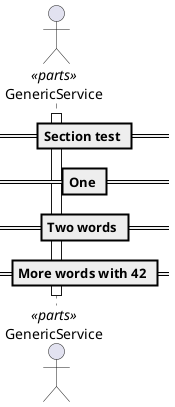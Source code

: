 @startuml Sections

== Section test ==

actor "GenericService" as GenericService <<parts>>

activate GenericService

== One ==


== Two words ==


== More words with 42 ==


deactivate GenericService

@enduml
